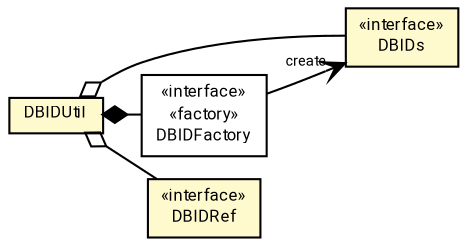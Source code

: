 #!/usr/local/bin/dot
#
# Class diagram 
# Generated by UMLGraph version R5_7_2-60-g0e99a6 (http://www.spinellis.gr/umlgraph/)
#

digraph G {
	graph [fontnames="svg"]
	edge [fontname="Roboto",fontsize=7,labelfontname="Roboto",labelfontsize=7,color="black"];
	node [fontname="Roboto",fontcolor="black",fontsize=8,shape=plaintext,margin=0,width=0,height=0];
	nodesep=0.15;
	ranksep=0.25;
	rankdir=LR;
	// de.lmu.ifi.dbs.elki.database.ids.DBIDs
	c3044426 [label=<<table title="de.lmu.ifi.dbs.elki.database.ids.DBIDs" border="0" cellborder="1" cellspacing="0" cellpadding="2" bgcolor="LemonChiffon" href="DBIDs.html" target="_parent">
		<tr><td><table border="0" cellspacing="0" cellpadding="1">
		<tr><td align="center" balign="center"> &#171;interface&#187; </td></tr>
		<tr><td align="center" balign="center"> <font face="Roboto">DBIDs</font> </td></tr>
		</table></td></tr>
		</table>>, URL="DBIDs.html"];
	// de.lmu.ifi.dbs.elki.database.ids.DBIDFactory
	c3044427 [label=<<table title="de.lmu.ifi.dbs.elki.database.ids.DBIDFactory" border="0" cellborder="1" cellspacing="0" cellpadding="2" href="DBIDFactory.html" target="_parent">
		<tr><td><table border="0" cellspacing="0" cellpadding="1">
		<tr><td align="center" balign="center"> &#171;interface&#187; </td></tr>
		<tr><td align="center" balign="center"> &#171;factory&#187; </td></tr>
		<tr><td align="center" balign="center"> <font face="Roboto">DBIDFactory</font> </td></tr>
		</table></td></tr>
		</table>>, URL="DBIDFactory.html"];
	// de.lmu.ifi.dbs.elki.database.ids.DBIDRef
	c3044448 [label=<<table title="de.lmu.ifi.dbs.elki.database.ids.DBIDRef" border="0" cellborder="1" cellspacing="0" cellpadding="2" bgcolor="LemonChiffon" href="DBIDRef.html" target="_parent">
		<tr><td><table border="0" cellspacing="0" cellpadding="1">
		<tr><td align="center" balign="center"> &#171;interface&#187; </td></tr>
		<tr><td align="center" balign="center"> <font face="Roboto">DBIDRef</font> </td></tr>
		</table></td></tr>
		</table>>, URL="DBIDRef.html"];
	// de.lmu.ifi.dbs.elki.database.ids.DBIDUtil
	c3044455 [label=<<table title="de.lmu.ifi.dbs.elki.database.ids.DBIDUtil" border="0" cellborder="1" cellspacing="0" cellpadding="2" bgcolor="lemonChiffon" href="DBIDUtil.html" target="_parent">
		<tr><td><table border="0" cellspacing="0" cellpadding="1">
		<tr><td align="center" balign="center"> <font face="Roboto">DBIDUtil</font> </td></tr>
		</table></td></tr>
		</table>>, URL="DBIDUtil.html"];
	// de.lmu.ifi.dbs.elki.database.ids.DBIDFactory navassoc de.lmu.ifi.dbs.elki.database.ids.DBIDs
	c3044427 -> c3044426 [arrowhead=open,weight=1,label="create"];
	// de.lmu.ifi.dbs.elki.database.ids.DBIDUtil composed de.lmu.ifi.dbs.elki.database.ids.DBIDFactory
	c3044455 -> c3044427 [arrowhead=none,arrowtail=diamond,dir=back,weight=6];
	// de.lmu.ifi.dbs.elki.database.ids.DBIDUtil has de.lmu.ifi.dbs.elki.database.ids.DBIDs
	c3044455 -> c3044426 [arrowhead=none,arrowtail=ediamond,dir=back,weight=4];
	// de.lmu.ifi.dbs.elki.database.ids.DBIDUtil has de.lmu.ifi.dbs.elki.database.ids.DBIDRef
	c3044455 -> c3044448 [arrowhead=none,arrowtail=ediamond,dir=back,weight=4];
}

